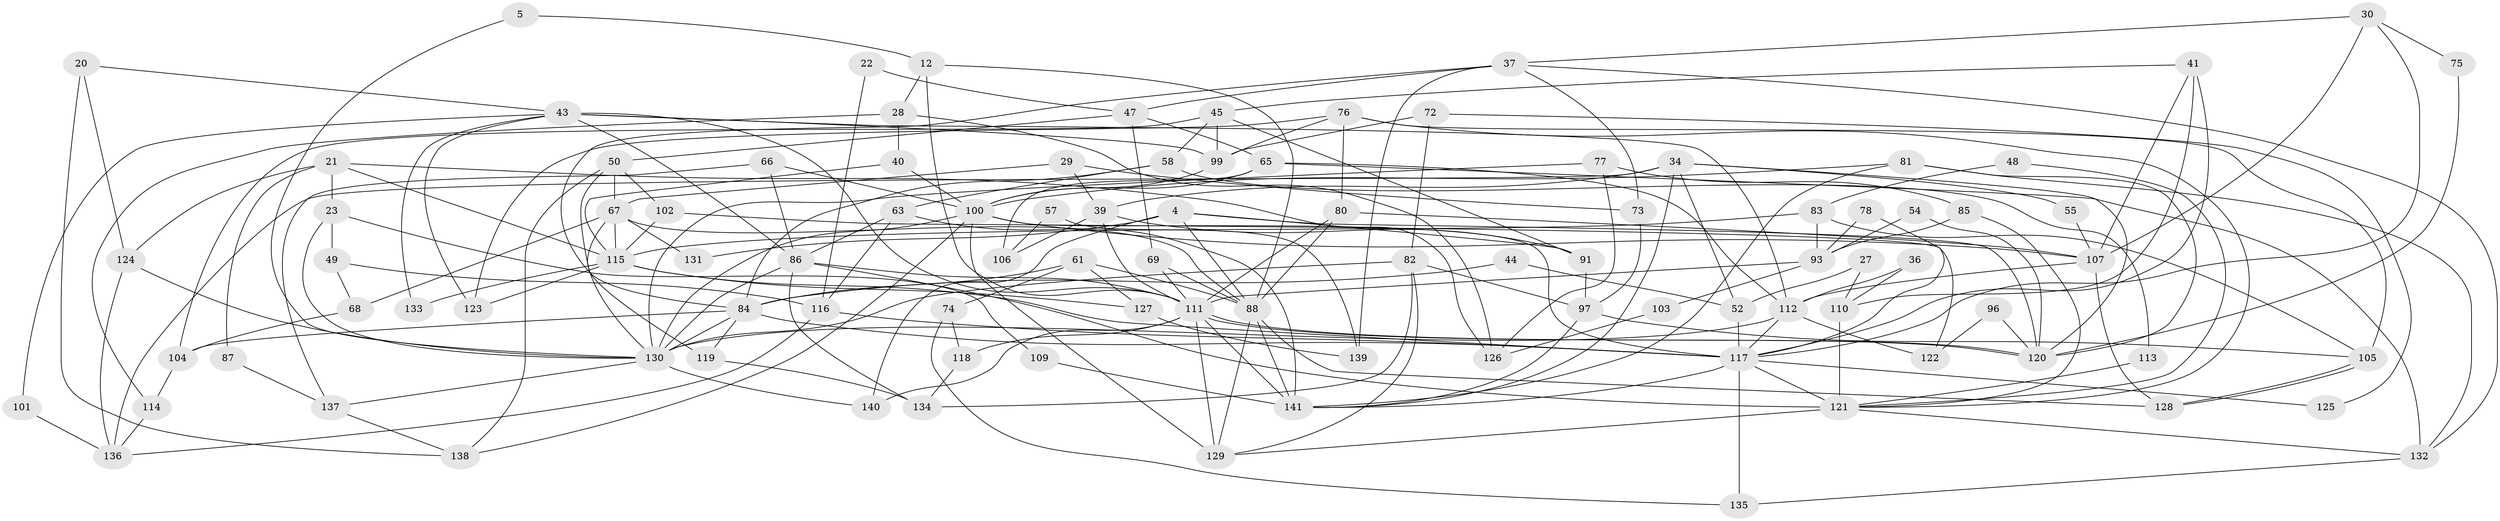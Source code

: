 // original degree distribution, {3: 0.23404255319148937, 4: 0.2553191489361702, 7: 0.05673758865248227, 2: 0.18439716312056736, 5: 0.15602836879432624, 8: 0.014184397163120567, 6: 0.09219858156028368, 9: 0.0070921985815602835}
// Generated by graph-tools (version 1.1) at 2025/54/03/04/25 21:54:00]
// undirected, 98 vertices, 213 edges
graph export_dot {
graph [start="1"]
  node [color=gray90,style=filled];
  4;
  5;
  12;
  20;
  21;
  22;
  23;
  27;
  28;
  29;
  30;
  34 [super="+6"];
  36;
  37;
  39 [super="+26"];
  40 [super="+1"];
  41;
  43 [super="+42"];
  44;
  45;
  47;
  48;
  49;
  50;
  52;
  54;
  55;
  57;
  58 [super="+7"];
  61;
  63;
  65;
  66;
  67 [super="+15"];
  68;
  69;
  72;
  73 [super="+10"];
  74;
  75;
  76 [super="+3"];
  77;
  78;
  80;
  81;
  82 [super="+17"];
  83;
  84 [super="+71"];
  85;
  86 [super="+70+25"];
  87;
  88 [super="+35"];
  91;
  93 [super="+59"];
  96;
  97 [super="+18"];
  99;
  100 [super="+33+98"];
  101;
  102;
  103;
  104;
  105;
  106;
  107 [super="+14"];
  109;
  110;
  111 [super="+62+90"];
  112 [super="+2+60"];
  113;
  114;
  115 [super="+51+89"];
  116 [super="+32"];
  117 [super="+31+53"];
  118;
  119;
  120;
  121 [super="+24+46"];
  122;
  123;
  124;
  125;
  126;
  127;
  128;
  129 [super="+19+56"];
  130 [super="+38"];
  131 [super="+64"];
  132;
  133;
  134;
  135;
  136;
  137;
  138;
  139;
  140 [super="+95"];
  141 [super="+94+8+108"];
  4 -- 120;
  4 -- 88;
  4 -- 91;
  4 -- 131 [weight=2];
  4 -- 140 [weight=2];
  5 -- 12;
  5 -- 130;
  12 -- 111;
  12 -- 88;
  12 -- 28;
  20 -- 138;
  20 -- 124;
  20 -- 43;
  21 -- 124;
  21 -- 23;
  21 -- 87;
  21 -- 126;
  21 -- 115;
  22 -- 47;
  22 -- 116;
  23 -- 49;
  23 -- 109;
  23 -- 130;
  27 -- 52;
  27 -- 110;
  28 -- 126;
  28 -- 114;
  28 -- 40;
  29 -- 39;
  29 -- 73;
  29 -- 67;
  30 -- 37;
  30 -- 75;
  30 -- 107;
  30 -- 117;
  34 -- 136;
  34 -- 141;
  34 -- 120;
  34 -- 52;
  34 -- 55;
  34 -- 39 [weight=2];
  36 -- 110;
  36 -- 112;
  37 -- 132;
  37 -- 47;
  37 -- 84;
  37 -- 139;
  37 -- 73;
  39 -- 91;
  39 -- 106;
  39 -- 111;
  40 -- 115;
  40 -- 100;
  41 -- 110;
  41 -- 45;
  41 -- 107;
  41 -- 117;
  43 -- 86;
  43 -- 133;
  43 -- 99;
  43 -- 101;
  43 -- 123;
  43 -- 111;
  43 -- 112;
  44 -- 52;
  44 -- 84;
  45 -- 99;
  45 -- 91;
  45 -- 104;
  45 -- 58;
  47 -- 69;
  47 -- 50;
  47 -- 65;
  48 -- 83;
  48 -- 121;
  49 -- 68;
  49 -- 116;
  50 -- 102;
  50 -- 119;
  50 -- 138;
  50 -- 67;
  52 -- 117;
  54 -- 120;
  54 -- 93;
  55 -- 107;
  57 -- 106;
  57 -- 139;
  58 -- 84 [weight=2];
  58 -- 63 [weight=2];
  58 -- 113;
  61 -- 88;
  61 -- 74;
  61 -- 127;
  61 -- 84;
  63 -- 116;
  63 -- 141;
  63 -- 86;
  65 -- 106;
  65 -- 132;
  65 -- 100;
  65 -- 112;
  66 -- 137;
  66 -- 100;
  66 -- 86;
  67 -- 88;
  67 -- 130;
  67 -- 115 [weight=3];
  67 -- 68;
  67 -- 131;
  68 -- 104;
  69 -- 88;
  69 -- 111;
  72 -- 99;
  72 -- 125;
  72 -- 82;
  73 -- 97;
  74 -- 118;
  74 -- 135;
  75 -- 120;
  76 -- 99;
  76 -- 123;
  76 -- 80;
  76 -- 105;
  76 -- 121;
  77 -- 85;
  77 -- 126;
  77 -- 130;
  78 -- 93;
  78 -- 117;
  80 -- 107;
  80 -- 111;
  80 -- 88;
  81 -- 120;
  81 -- 100;
  81 -- 132;
  81 -- 141;
  82 -- 134;
  82 -- 130;
  82 -- 97;
  82 -- 129;
  83 -- 105;
  83 -- 115;
  83 -- 93;
  84 -- 119;
  84 -- 130 [weight=2];
  84 -- 104;
  84 -- 117;
  85 -- 121;
  85 -- 93;
  86 -- 134;
  86 -- 121 [weight=2];
  86 -- 130;
  86 -- 111 [weight=2];
  87 -- 137;
  88 -- 141 [weight=2];
  88 -- 128;
  88 -- 129;
  91 -- 97;
  93 -- 111 [weight=2];
  93 -- 103;
  96 -- 122;
  96 -- 120;
  97 -- 105;
  97 -- 141;
  99 -- 100;
  100 -- 138;
  100 -- 107 [weight=2];
  100 -- 129 [weight=2];
  100 -- 130;
  100 -- 117;
  101 -- 136;
  102 -- 115;
  102 -- 122;
  103 -- 126;
  104 -- 114;
  105 -- 128;
  105 -- 128;
  107 -- 128;
  107 -- 112;
  109 -- 141;
  110 -- 121 [weight=2];
  111 -- 120;
  111 -- 120;
  111 -- 141 [weight=2];
  111 -- 140 [weight=2];
  111 -- 129;
  111 -- 118;
  112 -- 117 [weight=2];
  112 -- 122;
  112 -- 130;
  113 -- 121;
  114 -- 136;
  115 -- 123;
  115 -- 127;
  115 -- 117 [weight=2];
  115 -- 133;
  116 -- 117 [weight=2];
  116 -- 136;
  117 -- 121 [weight=2];
  117 -- 135;
  117 -- 141 [weight=2];
  117 -- 125;
  118 -- 134;
  119 -- 134;
  121 -- 129;
  121 -- 132;
  124 -- 136;
  124 -- 130;
  127 -- 139;
  130 -- 137;
  130 -- 140;
  132 -- 135;
  137 -- 138;
}
